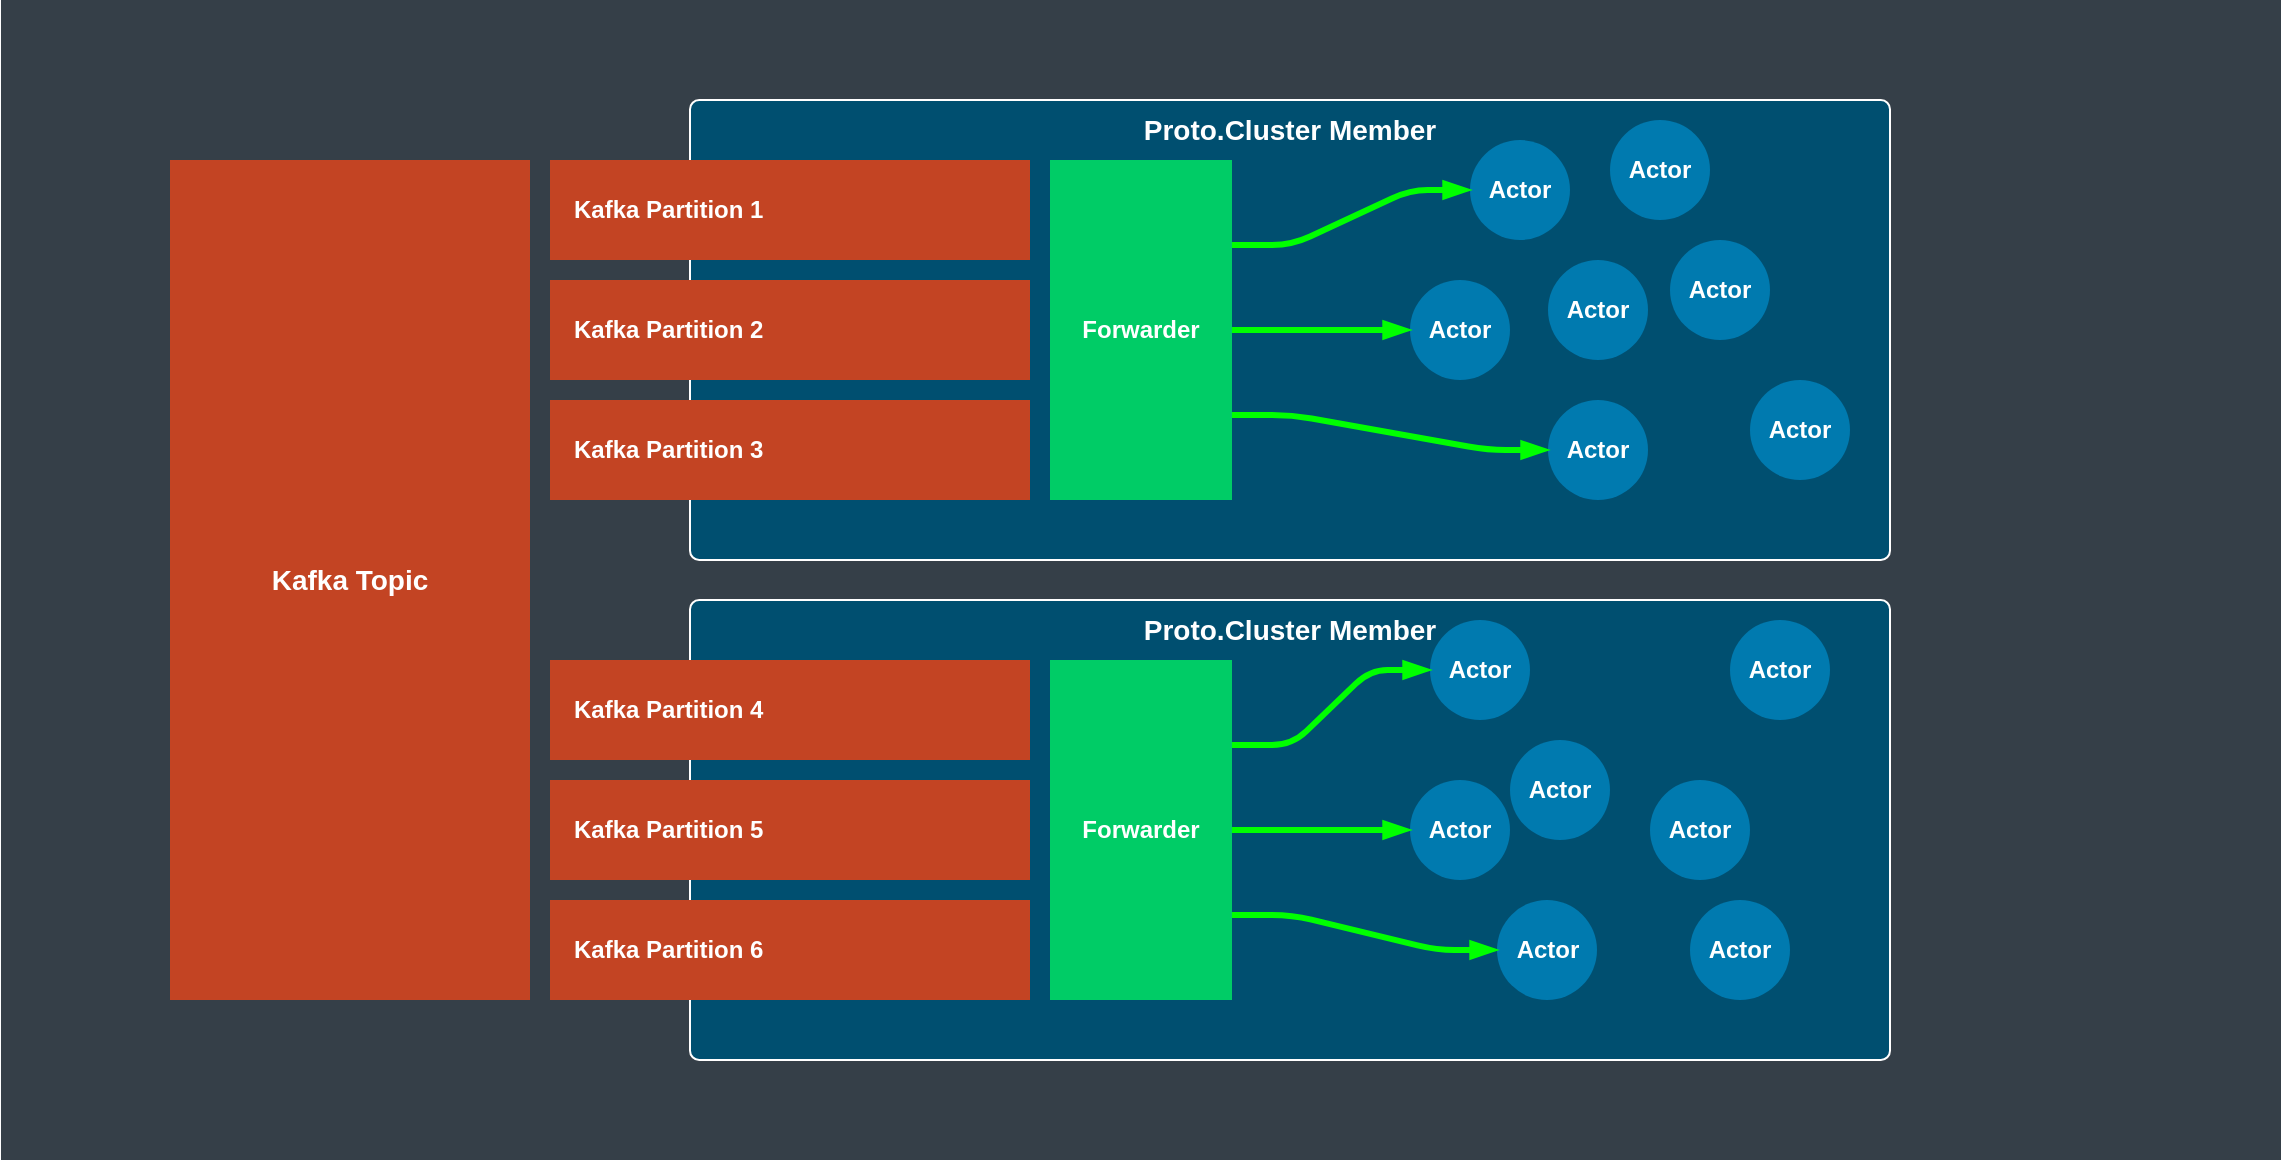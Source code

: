 <mxfile version="14.4.3" type="device" pages="5"><diagram id="Y4PdjF-Y6a5Uz1B1E_sJ" name="Sida-1"><mxGraphModel dx="1751" dy="1036" grid="1" gridSize="10" guides="1" tooltips="1" connect="1" arrows="1" fold="1" page="0" pageScale="1" pageWidth="827" pageHeight="1169" math="0" shadow="0"><root><mxCell id="0"/><mxCell id="1" parent="0"/><mxCell id="06lgAPit8_qEYgqk7SUA-1" value="" style="rounded=0;whiteSpace=wrap;html=1;fontColor=#FFFFFF;strokeColor=none;fillColor=#353F48;" vertex="1" parent="1"><mxGeometry x="-224.5" y="30" width="1140" height="580" as="geometry"/></mxCell><mxCell id="06lgAPit8_qEYgqk7SUA-2" value="&lt;span style=&quot;font-size: 14px; text-align: left;&quot;&gt;Proto.Cluster Member&lt;/span&gt;" style="rounded=1;whiteSpace=wrap;html=1;shadow=0;glass=0;strokeWidth=1;fontSize=12;arcSize=2;verticalAlign=top;fontStyle=1;fillColor=#004F70;strokeColor=#FFFFFF;fontColor=#FFFFFF;" vertex="1" parent="1"><mxGeometry x="120" y="330" width="600" height="230" as="geometry"/></mxCell><mxCell id="06lgAPit8_qEYgqk7SUA-4" value="&lt;span style=&quot;font-size: 14px; text-align: left;&quot;&gt;Proto.Cluster Member&lt;/span&gt;" style="rounded=1;whiteSpace=wrap;html=1;shadow=0;glass=0;strokeWidth=1;fontSize=12;arcSize=2;verticalAlign=top;fontStyle=1;fillColor=#004F70;strokeColor=#FFFFFF;fontColor=#FFFFFF;" vertex="1" parent="1"><mxGeometry x="120" y="80" width="600" height="230" as="geometry"/></mxCell><mxCell id="06lgAPit8_qEYgqk7SUA-5" value="Kafka Partition 1" style="rounded=0;whiteSpace=wrap;html=1;fontStyle=1;verticalAlign=middle;align=left;spacing=2;spacingLeft=10;spacingRight=10;fillColor=#C34423;fontColor=#FFFFFF;strokeColor=none;" vertex="1" parent="1"><mxGeometry x="50" y="110" width="240" height="50" as="geometry"/></mxCell><mxCell id="06lgAPit8_qEYgqk7SUA-6" value="Kafka Partition 2" style="rounded=0;whiteSpace=wrap;html=1;fontStyle=1;verticalAlign=middle;align=left;spacing=2;spacingLeft=10;spacingRight=10;fillColor=#C34423;fontColor=#FFFFFF;strokeColor=none;" vertex="1" parent="1"><mxGeometry x="50" y="170" width="240" height="50" as="geometry"/></mxCell><mxCell id="06lgAPit8_qEYgqk7SUA-7" value="Actor" style="ellipse;whiteSpace=wrap;html=1;aspect=fixed;align=center;fontStyle=1;fillColor=#007AAF;strokeColor=none;fontColor=#FFFFFF;" vertex="1" parent="1"><mxGeometry x="510" y="100" width="50" height="50" as="geometry"/></mxCell><mxCell id="06lgAPit8_qEYgqk7SUA-8" value="Actor" style="ellipse;whiteSpace=wrap;html=1;aspect=fixed;align=center;fontStyle=1;fillColor=#007AAF;strokeColor=none;fontColor=#FFFFFF;" vertex="1" parent="1"><mxGeometry x="610" y="150" width="50" height="50" as="geometry"/></mxCell><mxCell id="06lgAPit8_qEYgqk7SUA-9" value="Actor" style="ellipse;whiteSpace=wrap;html=1;aspect=fixed;align=center;fontStyle=1;fillColor=#007AAF;strokeColor=none;fontColor=#FFFFFF;" vertex="1" parent="1"><mxGeometry x="580" y="90" width="50" height="50" as="geometry"/></mxCell><mxCell id="06lgAPit8_qEYgqk7SUA-10" value="Actor" style="ellipse;whiteSpace=wrap;html=1;aspect=fixed;align=center;fontStyle=1;fillColor=#007AAF;strokeColor=none;fontColor=#FFFFFF;" vertex="1" parent="1"><mxGeometry x="549" y="160" width="50" height="50" as="geometry"/></mxCell><mxCell id="06lgAPit8_qEYgqk7SUA-11" value="Actor" style="ellipse;whiteSpace=wrap;html=1;aspect=fixed;align=center;fontStyle=1;fillColor=#007AAF;strokeColor=none;fontColor=#FFFFFF;" vertex="1" parent="1"><mxGeometry x="480" y="170" width="50" height="50" as="geometry"/></mxCell><mxCell id="06lgAPit8_qEYgqk7SUA-12" value="Actor" style="ellipse;whiteSpace=wrap;html=1;aspect=fixed;align=center;fontStyle=1;strokeColor=none;fontColor=#FFFFFF;fillColor=#007AAF;" vertex="1" parent="1"><mxGeometry x="650" y="220" width="50" height="50" as="geometry"/></mxCell><mxCell id="06lgAPit8_qEYgqk7SUA-13" value="Actor" style="ellipse;whiteSpace=wrap;html=1;aspect=fixed;align=center;fontStyle=1;fillColor=#007AAF;strokeColor=none;fontColor=#FFFFFF;" vertex="1" parent="1"><mxGeometry x="549" y="230" width="50" height="50" as="geometry"/></mxCell><mxCell id="06lgAPit8_qEYgqk7SUA-14" value="Kafka Topic" style="rounded=0;whiteSpace=wrap;html=1;fontStyle=1;verticalAlign=middle;align=center;spacing=2;spacingLeft=10;spacingRight=10;fontSize=14;fillColor=#C34423;fontColor=#FFFFFF;strokeColor=none;" vertex="1" parent="1"><mxGeometry x="-140" y="110" width="180" height="420" as="geometry"/></mxCell><mxCell id="06lgAPit8_qEYgqk7SUA-15" value="Kafka Partition 5" style="rounded=0;whiteSpace=wrap;html=1;fontStyle=1;verticalAlign=middle;align=left;spacing=2;spacingLeft=10;spacingRight=10;fillColor=#C34423;fontColor=#FFFFFF;strokeColor=none;" vertex="1" parent="1"><mxGeometry x="50" y="420" width="240" height="50" as="geometry"/></mxCell><mxCell id="06lgAPit8_qEYgqk7SUA-16" value="Actor" style="ellipse;whiteSpace=wrap;html=1;aspect=fixed;align=center;fontStyle=1;fillColor=#007AAF;strokeColor=none;fontColor=#FFFFFF;" vertex="1" parent="1"><mxGeometry x="490" y="340" width="50" height="50" as="geometry"/></mxCell><mxCell id="06lgAPit8_qEYgqk7SUA-17" value="Actor" style="ellipse;whiteSpace=wrap;html=1;aspect=fixed;align=center;fontStyle=1;strokeColor=none;fontColor=#FFFFFF;fillColor=#007AAF;" vertex="1" parent="1"><mxGeometry x="600" y="420" width="50" height="50" as="geometry"/></mxCell><mxCell id="06lgAPit8_qEYgqk7SUA-18" value="Actor" style="ellipse;whiteSpace=wrap;html=1;aspect=fixed;align=center;fontStyle=1;fillColor=#007AAF;strokeColor=none;fontColor=#FFFFFF;" vertex="1" parent="1"><mxGeometry x="640" y="340" width="50" height="50" as="geometry"/></mxCell><mxCell id="06lgAPit8_qEYgqk7SUA-19" value="Actor" style="ellipse;whiteSpace=wrap;html=1;aspect=fixed;align=center;fontStyle=1;fillColor=#007AAF;strokeColor=none;fontColor=#FFFFFF;" vertex="1" parent="1"><mxGeometry x="530" y="400" width="50" height="50" as="geometry"/></mxCell><mxCell id="06lgAPit8_qEYgqk7SUA-20" value="Actor" style="ellipse;whiteSpace=wrap;html=1;aspect=fixed;align=center;fontStyle=1;fillColor=#007AAF;strokeColor=none;fontColor=#FFFFFF;" vertex="1" parent="1"><mxGeometry x="480" y="420" width="50" height="50" as="geometry"/></mxCell><mxCell id="06lgAPit8_qEYgqk7SUA-21" value="Actor" style="ellipse;whiteSpace=wrap;html=1;aspect=fixed;align=center;fontStyle=1;fillColor=#007AAF;strokeColor=none;fontColor=#FFFFFF;" vertex="1" parent="1"><mxGeometry x="620" y="480" width="50" height="50" as="geometry"/></mxCell><mxCell id="06lgAPit8_qEYgqk7SUA-22" value="Actor" style="ellipse;whiteSpace=wrap;html=1;aspect=fixed;align=center;fontStyle=1;fillColor=#007AAF;strokeColor=none;fontColor=#FFFFFF;" vertex="1" parent="1"><mxGeometry x="523.5" y="480" width="50" height="50" as="geometry"/></mxCell><mxCell id="06lgAPit8_qEYgqk7SUA-23" style="edgeStyle=entityRelationEdgeStyle;orthogonalLoop=1;jettySize=auto;html=1;exitX=1;exitY=0.25;exitDx=0;exitDy=0;entryX=0;entryY=0.5;entryDx=0;entryDy=0;fontSize=14;strokeWidth=3;strokeColor=#00FF00;endArrow=blockThin;endFill=1;rounded=1;" edge="1" parent="1" source="06lgAPit8_qEYgqk7SUA-25" target="06lgAPit8_qEYgqk7SUA-7"><mxGeometry relative="1" as="geometry"/></mxCell><mxCell id="06lgAPit8_qEYgqk7SUA-24" style="edgeStyle=entityRelationEdgeStyle;orthogonalLoop=1;jettySize=auto;html=1;exitX=1;exitY=0.5;exitDx=0;exitDy=0;entryX=0;entryY=0.5;entryDx=0;entryDy=0;fontSize=14;strokeWidth=3;strokeColor=#00FF00;endArrow=blockThin;endFill=1;rounded=1;" edge="1" parent="1" source="06lgAPit8_qEYgqk7SUA-25" target="06lgAPit8_qEYgqk7SUA-11"><mxGeometry relative="1" as="geometry"/></mxCell><mxCell id="dYrnk-kgNbq7R5pW5AhM-1" style="edgeStyle=entityRelationEdgeStyle;rounded=1;comic=0;orthogonalLoop=1;jettySize=auto;html=1;exitX=1;exitY=0.75;exitDx=0;exitDy=0;entryX=0;entryY=0.5;entryDx=0;entryDy=0;labelBackgroundColor=none;endArrow=blockThin;endFill=1;strokeColor=#00FF00;strokeWidth=3;fontColor=#FFFFFF;" edge="1" parent="1" source="06lgAPit8_qEYgqk7SUA-25" target="06lgAPit8_qEYgqk7SUA-13"><mxGeometry relative="1" as="geometry"/></mxCell><mxCell id="06lgAPit8_qEYgqk7SUA-25" value="Forwarder" style="rounded=0;whiteSpace=wrap;html=1;fontStyle=1;verticalAlign=middle;align=center;spacing=2;spacingLeft=10;spacingRight=10;strokeColor=none;fontColor=#FFFFFF;fillColor=#00CC66;" vertex="1" parent="1"><mxGeometry x="300" y="110" width="91" height="170" as="geometry"/></mxCell><mxCell id="06lgAPit8_qEYgqk7SUA-27" style="edgeStyle=entityRelationEdgeStyle;orthogonalLoop=1;jettySize=auto;html=1;exitX=1;exitY=0.5;exitDx=0;exitDy=0;entryX=0;entryY=0.5;entryDx=0;entryDy=0;fontSize=14;strokeWidth=3;strokeColor=#00FF00;endArrow=blockThin;endFill=1;rounded=1;" edge="1" parent="1" source="06lgAPit8_qEYgqk7SUA-29" target="06lgAPit8_qEYgqk7SUA-20"><mxGeometry relative="1" as="geometry"/></mxCell><mxCell id="06lgAPit8_qEYgqk7SUA-28" style="edgeStyle=entityRelationEdgeStyle;orthogonalLoop=1;jettySize=auto;html=1;exitX=1;exitY=0.75;exitDx=0;exitDy=0;entryX=0;entryY=0.5;entryDx=0;entryDy=0;fontSize=14;strokeWidth=3;strokeColor=#00FF00;endArrow=blockThin;endFill=1;rounded=1;" edge="1" parent="1" source="06lgAPit8_qEYgqk7SUA-29" target="06lgAPit8_qEYgqk7SUA-22"><mxGeometry relative="1" as="geometry"/></mxCell><mxCell id="dYrnk-kgNbq7R5pW5AhM-2" style="edgeStyle=entityRelationEdgeStyle;rounded=1;comic=0;orthogonalLoop=1;jettySize=auto;html=1;exitX=1;exitY=0.25;exitDx=0;exitDy=0;entryX=0;entryY=0.5;entryDx=0;entryDy=0;labelBackgroundColor=none;endArrow=blockThin;endFill=1;strokeColor=#00FF00;strokeWidth=3;fontColor=#FFFFFF;" edge="1" parent="1" source="06lgAPit8_qEYgqk7SUA-29" target="06lgAPit8_qEYgqk7SUA-16"><mxGeometry relative="1" as="geometry"/></mxCell><mxCell id="06lgAPit8_qEYgqk7SUA-29" value="Forwarder" style="rounded=0;whiteSpace=wrap;html=1;fontStyle=1;verticalAlign=middle;align=center;spacing=2;spacingLeft=10;spacingRight=10;strokeColor=none;fontColor=#FFFFFF;fillColor=#00CC66;" vertex="1" parent="1"><mxGeometry x="300" y="360" width="91" height="170" as="geometry"/></mxCell><mxCell id="06lgAPit8_qEYgqk7SUA-30" value="Kafka Partition 4" style="rounded=0;whiteSpace=wrap;html=1;fontStyle=1;verticalAlign=middle;align=left;spacing=2;spacingLeft=10;spacingRight=10;fillColor=#C34423;fontColor=#FFFFFF;strokeColor=none;" vertex="1" parent="1"><mxGeometry x="50" y="360" width="240" height="50" as="geometry"/></mxCell><mxCell id="06lgAPit8_qEYgqk7SUA-40" value="Kafka Partition 3" style="rounded=0;whiteSpace=wrap;html=1;fontStyle=1;verticalAlign=middle;align=left;spacing=2;spacingLeft=10;spacingRight=10;fillColor=#C34423;fontColor=#FFFFFF;strokeColor=none;" vertex="1" parent="1"><mxGeometry x="50" y="230" width="240" height="50" as="geometry"/></mxCell><mxCell id="06lgAPit8_qEYgqk7SUA-41" value="Kafka Partition 6" style="rounded=0;whiteSpace=wrap;html=1;fontStyle=1;verticalAlign=middle;align=left;spacing=2;spacingLeft=10;spacingRight=10;fillColor=#C34423;fontColor=#FFFFFF;strokeColor=none;" vertex="1" parent="1"><mxGeometry x="50" y="480" width="240" height="50" as="geometry"/></mxCell></root></mxGraphModel></diagram><diagram id="2PxSYTQuq1OwAh9pXPtU" name="Sida-2"><mxGraphModel dx="1977" dy="1208" grid="1" gridSize="10" guides="1" tooltips="1" connect="1" arrows="1" fold="1" page="0" pageScale="1" pageWidth="827" pageHeight="1169" math="0" shadow="0"><root><mxCell id="nEhaAMUJMLxTMeAv945V-0"/><mxCell id="nEhaAMUJMLxTMeAv945V-1" parent="nEhaAMUJMLxTMeAv945V-0"/><mxCell id="zr15BmFUlUPilNjsV6VL-0" value="" style="rounded=0;whiteSpace=wrap;html=1;fontColor=#FFFFFF;strokeColor=none;fillColor=#353F48;" parent="nEhaAMUJMLxTMeAv945V-1" vertex="1"><mxGeometry x="-224.5" y="30" width="1140" height="830" as="geometry"/></mxCell><mxCell id="c8LmXhhx_4gDrQITWoJW-2" value="&lt;span style=&quot;font-size: 14px; text-align: left;&quot;&gt;Proto.Cluster Member&lt;/span&gt;" style="rounded=1;whiteSpace=wrap;html=1;shadow=0;glass=0;strokeWidth=1;fontSize=12;arcSize=2;verticalAlign=top;fontStyle=1;fillColor=#004F70;strokeColor=#FFFFFF;fontColor=#FFFFFF;" vertex="1" parent="nEhaAMUJMLxTMeAv945V-1"><mxGeometry x="120" y="330" width="600" height="230" as="geometry"/></mxCell><mxCell id="c8LmXhhx_4gDrQITWoJW-3" value="&lt;span style=&quot;font-size: 14px; text-align: left;&quot;&gt;Proto.Cluster Member&lt;/span&gt;" style="rounded=1;whiteSpace=wrap;html=1;shadow=0;glass=0;strokeWidth=1;fontSize=12;arcSize=2;verticalAlign=top;fontStyle=1;fillColor=#004F70;strokeColor=#FFFFFF;fontColor=#FFFFFF;" vertex="1" parent="nEhaAMUJMLxTMeAv945V-1"><mxGeometry x="120" y="580" width="600" height="230" as="geometry"/></mxCell><mxCell id="c8LmXhhx_4gDrQITWoJW-0" value="&lt;span style=&quot;font-size: 14px; text-align: left;&quot;&gt;Proto.Cluster Member&lt;/span&gt;" style="rounded=1;whiteSpace=wrap;html=1;shadow=0;glass=0;strokeWidth=1;fontSize=12;arcSize=2;verticalAlign=top;fontStyle=1;fillColor=#004F70;strokeColor=#FFFFFF;fontColor=#FFFFFF;" vertex="1" parent="nEhaAMUJMLxTMeAv945V-1"><mxGeometry x="120" y="80" width="600" height="230" as="geometry"/></mxCell><mxCell id="nEhaAMUJMLxTMeAv945V-3" value="Kafka Partition 1" style="rounded=0;whiteSpace=wrap;html=1;fontStyle=1;verticalAlign=middle;align=left;spacing=2;spacingLeft=10;spacingRight=10;fillColor=#C34423;fontColor=#FFFFFF;strokeColor=none;" parent="nEhaAMUJMLxTMeAv945V-1" vertex="1"><mxGeometry x="50" y="110" width="240" height="50" as="geometry"/></mxCell><mxCell id="nEhaAMUJMLxTMeAv945V-4" value="Kafka Partition 2" style="rounded=0;whiteSpace=wrap;html=1;fontStyle=1;verticalAlign=middle;align=left;spacing=2;spacingLeft=10;spacingRight=10;fillColor=#C34423;fontColor=#FFFFFF;strokeColor=none;" parent="nEhaAMUJMLxTMeAv945V-1" vertex="1"><mxGeometry x="50" y="170" width="240" height="50" as="geometry"/></mxCell><mxCell id="nEhaAMUJMLxTMeAv945V-6" value="Actor" style="ellipse;whiteSpace=wrap;html=1;aspect=fixed;align=center;fontStyle=1;fillColor=#007AAF;strokeColor=none;fontColor=#FFFFFF;" parent="nEhaAMUJMLxTMeAv945V-1" vertex="1"><mxGeometry x="510" y="100" width="50" height="50" as="geometry"/></mxCell><mxCell id="nEhaAMUJMLxTMeAv945V-7" value="Actor" style="ellipse;whiteSpace=wrap;html=1;aspect=fixed;align=center;fontStyle=1;fillColor=#007AAF;strokeColor=none;fontColor=#FFFFFF;" parent="nEhaAMUJMLxTMeAv945V-1" vertex="1"><mxGeometry x="610" y="150" width="50" height="50" as="geometry"/></mxCell><mxCell id="nEhaAMUJMLxTMeAv945V-8" value="Actor" style="ellipse;whiteSpace=wrap;html=1;aspect=fixed;align=center;fontStyle=1;fillColor=#007AAF;strokeColor=none;fontColor=#FFFFFF;" parent="nEhaAMUJMLxTMeAv945V-1" vertex="1"><mxGeometry x="580" y="90" width="50" height="50" as="geometry"/></mxCell><mxCell id="nEhaAMUJMLxTMeAv945V-9" value="Actor" style="ellipse;whiteSpace=wrap;html=1;aspect=fixed;align=center;fontStyle=1;fillColor=#007AAF;strokeColor=none;fontColor=#FFFFFF;" parent="nEhaAMUJMLxTMeAv945V-1" vertex="1"><mxGeometry x="549" y="160" width="50" height="50" as="geometry"/></mxCell><mxCell id="nEhaAMUJMLxTMeAv945V-10" value="Actor" style="ellipse;whiteSpace=wrap;html=1;aspect=fixed;align=center;fontStyle=1;fillColor=#007AAF;strokeColor=none;fontColor=#FFFFFF;" parent="nEhaAMUJMLxTMeAv945V-1" vertex="1"><mxGeometry x="480" y="170" width="50" height="50" as="geometry"/></mxCell><mxCell id="nEhaAMUJMLxTMeAv945V-11" value="Actor" style="ellipse;whiteSpace=wrap;html=1;aspect=fixed;align=center;fontStyle=1;strokeColor=none;fontColor=#FFFFFF;fillColor=#00ADF8;" parent="nEhaAMUJMLxTMeAv945V-1" vertex="1"><mxGeometry x="650" y="220" width="50" height="50" as="geometry"/></mxCell><mxCell id="nEhaAMUJMLxTMeAv945V-12" value="Actor" style="ellipse;whiteSpace=wrap;html=1;aspect=fixed;align=center;fontStyle=1;strokeColor=none;fontColor=#FFFFFF;fillColor=#007AAF;" parent="nEhaAMUJMLxTMeAv945V-1" vertex="1"><mxGeometry x="549" y="230" width="50" height="50" as="geometry"/></mxCell><mxCell id="nEhaAMUJMLxTMeAv945V-13" value="Kafka Topic" style="rounded=0;whiteSpace=wrap;html=1;fontStyle=1;verticalAlign=middle;align=center;spacing=2;spacingLeft=10;spacingRight=10;fontSize=14;fillColor=#C34423;fontColor=#FFFFFF;strokeColor=none;" parent="nEhaAMUJMLxTMeAv945V-1" vertex="1"><mxGeometry x="-140" y="110" width="180" height="610" as="geometry"/></mxCell><mxCell id="nEhaAMUJMLxTMeAv945V-15" value="Kafka Partition 4" style="rounded=0;whiteSpace=wrap;html=1;fontStyle=1;verticalAlign=middle;align=left;spacing=2;spacingLeft=10;spacingRight=10;fillColor=#C34423;fontColor=#FFFFFF;strokeColor=none;" parent="nEhaAMUJMLxTMeAv945V-1" vertex="1"><mxGeometry x="50" y="420" width="240" height="50" as="geometry"/></mxCell><mxCell id="nEhaAMUJMLxTMeAv945V-18" value="Actor" style="ellipse;whiteSpace=wrap;html=1;aspect=fixed;align=center;fontStyle=1;fillColor=#007AAF;strokeColor=none;fontColor=#FFFFFF;" parent="nEhaAMUJMLxTMeAv945V-1" vertex="1"><mxGeometry x="490" y="340" width="50" height="50" as="geometry"/></mxCell><mxCell id="nEhaAMUJMLxTMeAv945V-19" value="Actor" style="ellipse;whiteSpace=wrap;html=1;aspect=fixed;align=center;fontStyle=1;strokeColor=none;fontColor=#FFFFFF;fillColor=#00ADF8;" parent="nEhaAMUJMLxTMeAv945V-1" vertex="1"><mxGeometry x="600" y="420" width="50" height="50" as="geometry"/></mxCell><mxCell id="nEhaAMUJMLxTMeAv945V-20" value="Actor" style="ellipse;whiteSpace=wrap;html=1;aspect=fixed;align=center;fontStyle=1;fillColor=#007AAF;strokeColor=none;fontColor=#FFFFFF;" parent="nEhaAMUJMLxTMeAv945V-1" vertex="1"><mxGeometry x="640" y="340" width="50" height="50" as="geometry"/></mxCell><mxCell id="nEhaAMUJMLxTMeAv945V-21" value="Actor" style="ellipse;whiteSpace=wrap;html=1;aspect=fixed;align=center;fontStyle=1;fillColor=#007AAF;strokeColor=none;fontColor=#FFFFFF;" parent="nEhaAMUJMLxTMeAv945V-1" vertex="1"><mxGeometry x="530" y="400" width="50" height="50" as="geometry"/></mxCell><mxCell id="nEhaAMUJMLxTMeAv945V-22" value="Actor" style="ellipse;whiteSpace=wrap;html=1;aspect=fixed;align=center;fontStyle=1;fillColor=#007AAF;strokeColor=none;fontColor=#FFFFFF;" parent="nEhaAMUJMLxTMeAv945V-1" vertex="1"><mxGeometry x="480" y="420" width="50" height="50" as="geometry"/></mxCell><mxCell id="nEhaAMUJMLxTMeAv945V-23" value="Actor" style="ellipse;whiteSpace=wrap;html=1;aspect=fixed;align=center;fontStyle=1;fillColor=#007AAF;strokeColor=none;fontColor=#FFFFFF;" parent="nEhaAMUJMLxTMeAv945V-1" vertex="1"><mxGeometry x="620" y="480" width="50" height="50" as="geometry"/></mxCell><mxCell id="nEhaAMUJMLxTMeAv945V-24" value="Actor" style="ellipse;whiteSpace=wrap;html=1;aspect=fixed;align=center;fontStyle=1;fillColor=#007AAF;strokeColor=none;fontColor=#FFFFFF;" parent="nEhaAMUJMLxTMeAv945V-1" vertex="1"><mxGeometry x="523.5" y="480" width="50" height="50" as="geometry"/></mxCell><mxCell id="nEhaAMUJMLxTMeAv945V-25" style="edgeStyle=entityRelationEdgeStyle;orthogonalLoop=1;jettySize=auto;html=1;exitX=1;exitY=0.25;exitDx=0;exitDy=0;entryX=0;entryY=0.5;entryDx=0;entryDy=0;fontSize=14;strokeWidth=3;strokeColor=#00FF00;endArrow=blockThin;endFill=1;rounded=1;" parent="nEhaAMUJMLxTMeAv945V-1" source="nEhaAMUJMLxTMeAv945V-28" target="nEhaAMUJMLxTMeAv945V-6" edge="1"><mxGeometry relative="1" as="geometry"/></mxCell><mxCell id="nEhaAMUJMLxTMeAv945V-26" style="edgeStyle=entityRelationEdgeStyle;orthogonalLoop=1;jettySize=auto;html=1;exitX=1;exitY=0.5;exitDx=0;exitDy=0;entryX=0;entryY=0.5;entryDx=0;entryDy=0;fontSize=14;strokeWidth=3;strokeColor=#00FF00;endArrow=blockThin;endFill=1;rounded=1;" parent="nEhaAMUJMLxTMeAv945V-1" source="nEhaAMUJMLxTMeAv945V-28" target="nEhaAMUJMLxTMeAv945V-10" edge="1"><mxGeometry relative="1" as="geometry"/></mxCell><mxCell id="T953STCRF4MKxgyuQlH5-1" style="edgeStyle=entityRelationEdgeStyle;rounded=1;comic=0;orthogonalLoop=1;jettySize=auto;html=1;exitX=1;exitY=0.75;exitDx=0;exitDy=0;entryX=0;entryY=0.5;entryDx=0;entryDy=0;labelBackgroundColor=none;endArrow=blockThin;endFill=1;strokeColor=#00FF00;strokeWidth=3;fontColor=#FFFFFF;" edge="1" parent="nEhaAMUJMLxTMeAv945V-1" source="nEhaAMUJMLxTMeAv945V-28" target="nEhaAMUJMLxTMeAv945V-12"><mxGeometry relative="1" as="geometry"/></mxCell><mxCell id="nEhaAMUJMLxTMeAv945V-28" value="Forwarder" style="rounded=0;whiteSpace=wrap;html=1;fontStyle=1;verticalAlign=middle;align=center;spacing=2;spacingLeft=10;spacingRight=10;strokeColor=none;fontColor=#FFFFFF;fillColor=#00CC66;" parent="nEhaAMUJMLxTMeAv945V-1" vertex="1"><mxGeometry x="300" y="110" width="91" height="170" as="geometry"/></mxCell><mxCell id="nEhaAMUJMLxTMeAv945V-30" style="edgeStyle=entityRelationEdgeStyle;orthogonalLoop=1;jettySize=auto;html=1;exitX=1;exitY=0.5;exitDx=0;exitDy=0;entryX=0;entryY=0.5;entryDx=0;entryDy=0;fontSize=14;strokeWidth=3;strokeColor=#00FF00;endArrow=blockThin;endFill=1;rounded=1;" parent="nEhaAMUJMLxTMeAv945V-1" source="nEhaAMUJMLxTMeAv945V-32" target="nEhaAMUJMLxTMeAv945V-22" edge="1"><mxGeometry relative="1" as="geometry"/></mxCell><mxCell id="nEhaAMUJMLxTMeAv945V-31" style="edgeStyle=entityRelationEdgeStyle;orthogonalLoop=1;jettySize=auto;html=1;exitX=1;exitY=0.75;exitDx=0;exitDy=0;entryX=0;entryY=0.5;entryDx=0;entryDy=0;fontSize=14;strokeWidth=3;strokeColor=#00FF00;endArrow=blockThin;endFill=1;rounded=1;" parent="nEhaAMUJMLxTMeAv945V-1" source="nEhaAMUJMLxTMeAv945V-32" target="nEhaAMUJMLxTMeAv945V-24" edge="1"><mxGeometry relative="1" as="geometry"/></mxCell><mxCell id="T953STCRF4MKxgyuQlH5-0" style="edgeStyle=entityRelationEdgeStyle;rounded=1;comic=0;orthogonalLoop=1;jettySize=auto;html=1;exitX=1;exitY=0.25;exitDx=0;exitDy=0;entryX=0;entryY=0.5;entryDx=0;entryDy=0;labelBackgroundColor=none;endArrow=blockThin;endFill=1;strokeColor=#00FF00;strokeWidth=3;fontColor=#FFFFFF;" edge="1" parent="nEhaAMUJMLxTMeAv945V-1" source="nEhaAMUJMLxTMeAv945V-32" target="nEhaAMUJMLxTMeAv945V-18"><mxGeometry relative="1" as="geometry"/></mxCell><mxCell id="nEhaAMUJMLxTMeAv945V-32" value="Forwarder" style="rounded=0;whiteSpace=wrap;html=1;fontStyle=1;verticalAlign=middle;align=center;spacing=2;spacingLeft=10;spacingRight=10;strokeColor=none;fontColor=#FFFFFF;fillColor=#00CC66;" parent="nEhaAMUJMLxTMeAv945V-1" vertex="1"><mxGeometry x="300" y="360" width="91" height="170" as="geometry"/></mxCell><mxCell id="nEhaAMUJMLxTMeAv945V-5" value="Kafka Partition 3" style="rounded=0;whiteSpace=wrap;html=1;fontStyle=1;verticalAlign=middle;align=left;spacing=2;spacingLeft=10;spacingRight=10;fillColor=#C34423;fontColor=#FFFFFF;strokeColor=none;" parent="nEhaAMUJMLxTMeAv945V-1" vertex="1"><mxGeometry x="50" y="360" width="240" height="50" as="geometry"/></mxCell><mxCell id="nEhaAMUJMLxTMeAv945V-16" value="Kafka Partition 5" style="rounded=0;whiteSpace=wrap;html=1;fontStyle=1;verticalAlign=middle;align=left;spacing=2;spacingLeft=10;spacingRight=10;fillColor=#C34423;fontColor=#FFFFFF;strokeColor=none;" parent="nEhaAMUJMLxTMeAv945V-1" vertex="1"><mxGeometry x="50" y="610" width="240" height="50" as="geometry"/></mxCell><mxCell id="nEhaAMUJMLxTMeAv945V-17" value="Kafka Partition 6" style="rounded=0;whiteSpace=wrap;html=1;fontStyle=1;verticalAlign=middle;align=left;spacing=2;spacingLeft=10;spacingRight=10;fillColor=#C34423;fontColor=#FFFFFF;strokeColor=none;" parent="nEhaAMUJMLxTMeAv945V-1" vertex="1"><mxGeometry x="50" y="670" width="240" height="50" as="geometry"/></mxCell><mxCell id="1zCw5iTQPsPsYEGCtsDu-1" style="edgeStyle=entityRelationEdgeStyle;orthogonalLoop=1;jettySize=auto;html=1;exitX=1;exitY=0.25;exitDx=0;exitDy=0;entryX=0;entryY=0.5;entryDx=0;entryDy=0;fontFamily=Bangers;fontSize=35;strokeWidth=3;strokeColor=#00FF00;endArrow=blockThin;endFill=1;rounded=1;" parent="nEhaAMUJMLxTMeAv945V-1" source="1zCw5iTQPsPsYEGCtsDu-0" target="nEhaAMUJMLxTMeAv945V-11" edge="1"><mxGeometry relative="1" as="geometry"/></mxCell><mxCell id="1zCw5iTQPsPsYEGCtsDu-2" style="edgeStyle=entityRelationEdgeStyle;orthogonalLoop=1;jettySize=auto;html=1;exitX=1;exitY=0.5;exitDx=0;exitDy=0;entryX=0;entryY=0.5;entryDx=0;entryDy=0;fontFamily=Bangers;fontSize=35;strokeWidth=3;strokeColor=#00FF00;endArrow=blockThin;endFill=1;rounded=1;" parent="nEhaAMUJMLxTMeAv945V-1" source="1zCw5iTQPsPsYEGCtsDu-0" target="nEhaAMUJMLxTMeAv945V-19" edge="1"><mxGeometry relative="1" as="geometry"/></mxCell><mxCell id="1zCw5iTQPsPsYEGCtsDu-0" value="Forwarder" style="rounded=0;whiteSpace=wrap;html=1;fontStyle=1;verticalAlign=middle;align=center;spacing=2;spacingLeft=10;spacingRight=10;strokeColor=none;fontColor=#FFFFFF;fillColor=#00CC66;" parent="nEhaAMUJMLxTMeAv945V-1" vertex="1"><mxGeometry x="300" y="610" width="91" height="170" as="geometry"/></mxCell><mxCell id="1zCw5iTQPsPsYEGCtsDu-6" value="Up for migration" style="shape=display;whiteSpace=wrap;html=1;fontFamily=Helvetica;fontSize=12;align=center;fontStyle=1;dashed=1;" parent="nEhaAMUJMLxTMeAv945V-1" vertex="1"><mxGeometry x="710" y="225" width="160" height="40" as="geometry"/></mxCell><mxCell id="1zCw5iTQPsPsYEGCtsDu-7" value="Up for migration" style="shape=display;whiteSpace=wrap;html=1;fontFamily=Helvetica;fontSize=12;align=center;fontStyle=1;dashed=1;" parent="nEhaAMUJMLxTMeAv945V-1" vertex="1"><mxGeometry x="660" y="425" width="160" height="40" as="geometry"/></mxCell><mxCell id="86WVbx7eYK98-xugJ63Z-0" value="New member joined cluster" style="shape=display;whiteSpace=wrap;html=1;fontFamily=Helvetica;fontSize=12;align=center;fontStyle=1;dashed=1;" parent="nEhaAMUJMLxTMeAv945V-1" vertex="1"><mxGeometry x="599" y="650" width="221" height="40" as="geometry"/></mxCell></root></mxGraphModel></diagram><diagram id="ZidXmNQ48V3x5LAjm1zm" name="Sida-3"><mxGraphModel dx="1513" dy="853" grid="1" gridSize="10" guides="1" tooltips="1" connect="1" arrows="1" fold="1" page="0" pageScale="1" pageWidth="827" pageHeight="1169" math="0" shadow="0"><root><mxCell id="Nv2qocU27S2A3uzrx1sx-0"/><mxCell id="Nv2qocU27S2A3uzrx1sx-1" parent="Nv2qocU27S2A3uzrx1sx-0"/><mxCell id="I133Ze68N6i7Z5dVGN1y-0" value="" style="rounded=0;whiteSpace=wrap;html=1;fontColor=#FFFFFF;strokeColor=none;fillColor=#353F48;" vertex="1" parent="Nv2qocU27S2A3uzrx1sx-1"><mxGeometry x="-224.5" y="30" width="1140" height="830" as="geometry"/></mxCell><mxCell id="I133Ze68N6i7Z5dVGN1y-1" value="&lt;span style=&quot;font-size: 14px; text-align: left;&quot;&gt;Proto.Cluster Member&lt;/span&gt;" style="rounded=1;whiteSpace=wrap;html=1;shadow=0;glass=0;strokeWidth=1;fontSize=12;arcSize=2;verticalAlign=top;fontStyle=1;fillColor=#004F70;strokeColor=#FFFFFF;fontColor=#FFFFFF;" vertex="1" parent="Nv2qocU27S2A3uzrx1sx-1"><mxGeometry x="120" y="330" width="600" height="230" as="geometry"/></mxCell><mxCell id="I133Ze68N6i7Z5dVGN1y-2" value="&lt;span style=&quot;font-size: 14px; text-align: left;&quot;&gt;Proto.Cluster Member&lt;/span&gt;" style="rounded=1;whiteSpace=wrap;html=1;shadow=0;glass=0;strokeWidth=1;fontSize=12;arcSize=2;verticalAlign=top;fontStyle=1;fillColor=#004F70;strokeColor=#FFFFFF;fontColor=#FFFFFF;" vertex="1" parent="Nv2qocU27S2A3uzrx1sx-1"><mxGeometry x="120" y="580" width="600" height="230" as="geometry"/></mxCell><mxCell id="I133Ze68N6i7Z5dVGN1y-3" value="&lt;span style=&quot;font-size: 14px; text-align: left;&quot;&gt;Proto.Cluster Member&lt;/span&gt;" style="rounded=1;whiteSpace=wrap;html=1;shadow=0;glass=0;strokeWidth=1;fontSize=12;arcSize=2;verticalAlign=top;fontStyle=1;fillColor=#004F70;strokeColor=#FFFFFF;fontColor=#FFFFFF;" vertex="1" parent="Nv2qocU27S2A3uzrx1sx-1"><mxGeometry x="120" y="80" width="600" height="230" as="geometry"/></mxCell><mxCell id="I133Ze68N6i7Z5dVGN1y-4" value="Kafka Partition 1" style="rounded=0;whiteSpace=wrap;html=1;fontStyle=1;verticalAlign=middle;align=left;spacing=2;spacingLeft=10;spacingRight=10;fillColor=#C34423;fontColor=#FFFFFF;strokeColor=none;" vertex="1" parent="Nv2qocU27S2A3uzrx1sx-1"><mxGeometry x="50" y="110" width="240" height="50" as="geometry"/></mxCell><mxCell id="I133Ze68N6i7Z5dVGN1y-5" value="Kafka Partition 2" style="rounded=0;whiteSpace=wrap;html=1;fontStyle=1;verticalAlign=middle;align=left;spacing=2;spacingLeft=10;spacingRight=10;fillColor=#C34423;fontColor=#FFFFFF;strokeColor=none;" vertex="1" parent="Nv2qocU27S2A3uzrx1sx-1"><mxGeometry x="50" y="170" width="240" height="50" as="geometry"/></mxCell><mxCell id="I133Ze68N6i7Z5dVGN1y-6" value="Actor" style="ellipse;whiteSpace=wrap;html=1;aspect=fixed;align=center;fontStyle=1;fillColor=#007AAF;strokeColor=none;fontColor=#FFFFFF;" vertex="1" parent="Nv2qocU27S2A3uzrx1sx-1"><mxGeometry x="510" y="100" width="50" height="50" as="geometry"/></mxCell><mxCell id="I133Ze68N6i7Z5dVGN1y-7" value="Actor" style="ellipse;whiteSpace=wrap;html=1;aspect=fixed;align=center;fontStyle=1;fillColor=#007AAF;strokeColor=none;fontColor=#FFFFFF;" vertex="1" parent="Nv2qocU27S2A3uzrx1sx-1"><mxGeometry x="610" y="150" width="50" height="50" as="geometry"/></mxCell><mxCell id="I133Ze68N6i7Z5dVGN1y-8" value="Actor" style="ellipse;whiteSpace=wrap;html=1;aspect=fixed;align=center;fontStyle=1;fillColor=#007AAF;strokeColor=none;fontColor=#FFFFFF;" vertex="1" parent="Nv2qocU27S2A3uzrx1sx-1"><mxGeometry x="580" y="90" width="50" height="50" as="geometry"/></mxCell><mxCell id="I133Ze68N6i7Z5dVGN1y-9" value="Actor" style="ellipse;whiteSpace=wrap;html=1;aspect=fixed;align=center;fontStyle=1;fillColor=#007AAF;strokeColor=none;fontColor=#FFFFFF;" vertex="1" parent="Nv2qocU27S2A3uzrx1sx-1"><mxGeometry x="549" y="160" width="50" height="50" as="geometry"/></mxCell><mxCell id="I133Ze68N6i7Z5dVGN1y-10" value="Actor" style="ellipse;whiteSpace=wrap;html=1;aspect=fixed;align=center;fontStyle=1;fillColor=#007AAF;strokeColor=none;fontColor=#FFFFFF;" vertex="1" parent="Nv2qocU27S2A3uzrx1sx-1"><mxGeometry x="480" y="170" width="50" height="50" as="geometry"/></mxCell><mxCell id="I133Ze68N6i7Z5dVGN1y-11" value="Actor" style="ellipse;whiteSpace=wrap;html=1;aspect=fixed;align=center;fontStyle=1;strokeColor=none;fontColor=#FFFFFF;fillColor=#00ADF8;" vertex="1" parent="Nv2qocU27S2A3uzrx1sx-1"><mxGeometry x="610" y="610" width="50" height="50" as="geometry"/></mxCell><mxCell id="I133Ze68N6i7Z5dVGN1y-12" value="Actor" style="ellipse;whiteSpace=wrap;html=1;aspect=fixed;align=center;fontStyle=1;strokeColor=none;fontColor=#FFFFFF;fillColor=#007AAF;" vertex="1" parent="Nv2qocU27S2A3uzrx1sx-1"><mxGeometry x="549" y="230" width="50" height="50" as="geometry"/></mxCell><mxCell id="I133Ze68N6i7Z5dVGN1y-13" value="Kafka Topic" style="rounded=0;whiteSpace=wrap;html=1;fontStyle=1;verticalAlign=middle;align=center;spacing=2;spacingLeft=10;spacingRight=10;fontSize=14;fillColor=#C34423;fontColor=#FFFFFF;strokeColor=none;" vertex="1" parent="Nv2qocU27S2A3uzrx1sx-1"><mxGeometry x="-140" y="110" width="180" height="610" as="geometry"/></mxCell><mxCell id="I133Ze68N6i7Z5dVGN1y-14" value="Kafka Partition 4" style="rounded=0;whiteSpace=wrap;html=1;fontStyle=1;verticalAlign=middle;align=left;spacing=2;spacingLeft=10;spacingRight=10;fillColor=#C34423;fontColor=#FFFFFF;strokeColor=none;" vertex="1" parent="Nv2qocU27S2A3uzrx1sx-1"><mxGeometry x="50" y="420" width="240" height="50" as="geometry"/></mxCell><mxCell id="I133Ze68N6i7Z5dVGN1y-15" value="Actor" style="ellipse;whiteSpace=wrap;html=1;aspect=fixed;align=center;fontStyle=1;fillColor=#007AAF;strokeColor=none;fontColor=#FFFFFF;" vertex="1" parent="Nv2qocU27S2A3uzrx1sx-1"><mxGeometry x="490" y="340" width="50" height="50" as="geometry"/></mxCell><mxCell id="I133Ze68N6i7Z5dVGN1y-16" value="Actor" style="ellipse;whiteSpace=wrap;html=1;aspect=fixed;align=center;fontStyle=1;strokeColor=none;fontColor=#FFFFFF;fillColor=#00ADF8;" vertex="1" parent="Nv2qocU27S2A3uzrx1sx-1"><mxGeometry x="599" y="720" width="50" height="50" as="geometry"/></mxCell><mxCell id="I133Ze68N6i7Z5dVGN1y-17" value="Actor" style="ellipse;whiteSpace=wrap;html=1;aspect=fixed;align=center;fontStyle=1;fillColor=#007AAF;strokeColor=none;fontColor=#FFFFFF;" vertex="1" parent="Nv2qocU27S2A3uzrx1sx-1"><mxGeometry x="640" y="340" width="50" height="50" as="geometry"/></mxCell><mxCell id="I133Ze68N6i7Z5dVGN1y-18" value="Actor" style="ellipse;whiteSpace=wrap;html=1;aspect=fixed;align=center;fontStyle=1;fillColor=#007AAF;strokeColor=none;fontColor=#FFFFFF;" vertex="1" parent="Nv2qocU27S2A3uzrx1sx-1"><mxGeometry x="530" y="400" width="50" height="50" as="geometry"/></mxCell><mxCell id="I133Ze68N6i7Z5dVGN1y-19" value="Actor" style="ellipse;whiteSpace=wrap;html=1;aspect=fixed;align=center;fontStyle=1;fillColor=#007AAF;strokeColor=none;fontColor=#FFFFFF;" vertex="1" parent="Nv2qocU27S2A3uzrx1sx-1"><mxGeometry x="480" y="420" width="50" height="50" as="geometry"/></mxCell><mxCell id="I133Ze68N6i7Z5dVGN1y-20" value="Actor" style="ellipse;whiteSpace=wrap;html=1;aspect=fixed;align=center;fontStyle=1;fillColor=#007AAF;strokeColor=none;fontColor=#FFFFFF;" vertex="1" parent="Nv2qocU27S2A3uzrx1sx-1"><mxGeometry x="620" y="480" width="50" height="50" as="geometry"/></mxCell><mxCell id="I133Ze68N6i7Z5dVGN1y-21" value="Actor" style="ellipse;whiteSpace=wrap;html=1;aspect=fixed;align=center;fontStyle=1;fillColor=#007AAF;strokeColor=none;fontColor=#FFFFFF;" vertex="1" parent="Nv2qocU27S2A3uzrx1sx-1"><mxGeometry x="523.5" y="480" width="50" height="50" as="geometry"/></mxCell><mxCell id="I133Ze68N6i7Z5dVGN1y-22" style="edgeStyle=entityRelationEdgeStyle;orthogonalLoop=1;jettySize=auto;html=1;exitX=1;exitY=0.25;exitDx=0;exitDy=0;entryX=0;entryY=0.5;entryDx=0;entryDy=0;fontSize=14;strokeWidth=3;strokeColor=#00FF00;endArrow=blockThin;endFill=1;rounded=1;" edge="1" parent="Nv2qocU27S2A3uzrx1sx-1" source="I133Ze68N6i7Z5dVGN1y-25" target="I133Ze68N6i7Z5dVGN1y-6"><mxGeometry relative="1" as="geometry"/></mxCell><mxCell id="I133Ze68N6i7Z5dVGN1y-23" style="edgeStyle=entityRelationEdgeStyle;orthogonalLoop=1;jettySize=auto;html=1;exitX=1;exitY=0.5;exitDx=0;exitDy=0;entryX=0;entryY=0.5;entryDx=0;entryDy=0;fontSize=14;strokeWidth=3;strokeColor=#00FF00;endArrow=blockThin;endFill=1;rounded=1;" edge="1" parent="Nv2qocU27S2A3uzrx1sx-1" source="I133Ze68N6i7Z5dVGN1y-25" target="I133Ze68N6i7Z5dVGN1y-10"><mxGeometry relative="1" as="geometry"/></mxCell><mxCell id="I133Ze68N6i7Z5dVGN1y-24" style="edgeStyle=entityRelationEdgeStyle;rounded=1;comic=0;orthogonalLoop=1;jettySize=auto;html=1;exitX=1;exitY=0.75;exitDx=0;exitDy=0;entryX=0;entryY=0.5;entryDx=0;entryDy=0;labelBackgroundColor=none;endArrow=blockThin;endFill=1;strokeColor=#00FF00;strokeWidth=3;fontColor=#FFFFFF;" edge="1" parent="Nv2qocU27S2A3uzrx1sx-1" source="I133Ze68N6i7Z5dVGN1y-25" target="I133Ze68N6i7Z5dVGN1y-12"><mxGeometry relative="1" as="geometry"/></mxCell><mxCell id="I133Ze68N6i7Z5dVGN1y-25" value="Forwarder" style="rounded=0;whiteSpace=wrap;html=1;fontStyle=1;verticalAlign=middle;align=center;spacing=2;spacingLeft=10;spacingRight=10;strokeColor=none;fontColor=#FFFFFF;fillColor=#00CC66;" vertex="1" parent="Nv2qocU27S2A3uzrx1sx-1"><mxGeometry x="300" y="110" width="91" height="170" as="geometry"/></mxCell><mxCell id="I133Ze68N6i7Z5dVGN1y-26" style="edgeStyle=entityRelationEdgeStyle;orthogonalLoop=1;jettySize=auto;html=1;exitX=1;exitY=0.5;exitDx=0;exitDy=0;entryX=0;entryY=0.5;entryDx=0;entryDy=0;fontSize=14;strokeWidth=3;strokeColor=#00FF00;endArrow=blockThin;endFill=1;rounded=1;" edge="1" parent="Nv2qocU27S2A3uzrx1sx-1" source="I133Ze68N6i7Z5dVGN1y-29" target="I133Ze68N6i7Z5dVGN1y-19"><mxGeometry relative="1" as="geometry"/></mxCell><mxCell id="I133Ze68N6i7Z5dVGN1y-27" style="edgeStyle=entityRelationEdgeStyle;orthogonalLoop=1;jettySize=auto;html=1;exitX=1;exitY=0.75;exitDx=0;exitDy=0;entryX=0;entryY=0.5;entryDx=0;entryDy=0;fontSize=14;strokeWidth=3;strokeColor=#00FF00;endArrow=blockThin;endFill=1;rounded=1;" edge="1" parent="Nv2qocU27S2A3uzrx1sx-1" source="I133Ze68N6i7Z5dVGN1y-29" target="I133Ze68N6i7Z5dVGN1y-21"><mxGeometry relative="1" as="geometry"/></mxCell><mxCell id="I133Ze68N6i7Z5dVGN1y-28" style="edgeStyle=entityRelationEdgeStyle;rounded=1;comic=0;orthogonalLoop=1;jettySize=auto;html=1;exitX=1;exitY=0.25;exitDx=0;exitDy=0;entryX=0;entryY=0.5;entryDx=0;entryDy=0;labelBackgroundColor=none;endArrow=blockThin;endFill=1;strokeColor=#00FF00;strokeWidth=3;fontColor=#FFFFFF;" edge="1" parent="Nv2qocU27S2A3uzrx1sx-1" source="I133Ze68N6i7Z5dVGN1y-29" target="I133Ze68N6i7Z5dVGN1y-15"><mxGeometry relative="1" as="geometry"/></mxCell><mxCell id="I133Ze68N6i7Z5dVGN1y-29" value="Forwarder" style="rounded=0;whiteSpace=wrap;html=1;fontStyle=1;verticalAlign=middle;align=center;spacing=2;spacingLeft=10;spacingRight=10;strokeColor=none;fontColor=#FFFFFF;fillColor=#00CC66;" vertex="1" parent="Nv2qocU27S2A3uzrx1sx-1"><mxGeometry x="300" y="360" width="91" height="170" as="geometry"/></mxCell><mxCell id="I133Ze68N6i7Z5dVGN1y-30" value="Kafka Partition 3" style="rounded=0;whiteSpace=wrap;html=1;fontStyle=1;verticalAlign=middle;align=left;spacing=2;spacingLeft=10;spacingRight=10;fillColor=#C34423;fontColor=#FFFFFF;strokeColor=none;" vertex="1" parent="Nv2qocU27S2A3uzrx1sx-1"><mxGeometry x="50" y="360" width="240" height="50" as="geometry"/></mxCell><mxCell id="I133Ze68N6i7Z5dVGN1y-31" value="Kafka Partition 5" style="rounded=0;whiteSpace=wrap;html=1;fontStyle=1;verticalAlign=middle;align=left;spacing=2;spacingLeft=10;spacingRight=10;fillColor=#C34423;fontColor=#FFFFFF;strokeColor=none;" vertex="1" parent="Nv2qocU27S2A3uzrx1sx-1"><mxGeometry x="50" y="610" width="240" height="50" as="geometry"/></mxCell><mxCell id="I133Ze68N6i7Z5dVGN1y-32" value="Kafka Partition 6" style="rounded=0;whiteSpace=wrap;html=1;fontStyle=1;verticalAlign=middle;align=left;spacing=2;spacingLeft=10;spacingRight=10;fillColor=#C34423;fontColor=#FFFFFF;strokeColor=none;" vertex="1" parent="Nv2qocU27S2A3uzrx1sx-1"><mxGeometry x="50" y="670" width="240" height="50" as="geometry"/></mxCell><mxCell id="I133Ze68N6i7Z5dVGN1y-33" style="edgeStyle=entityRelationEdgeStyle;orthogonalLoop=1;jettySize=auto;html=1;exitX=1;exitY=0.25;exitDx=0;exitDy=0;entryX=0;entryY=0.5;entryDx=0;entryDy=0;fontFamily=Bangers;fontSize=35;strokeWidth=3;strokeColor=#00FF00;endArrow=blockThin;endFill=1;rounded=1;" edge="1" parent="Nv2qocU27S2A3uzrx1sx-1" source="I133Ze68N6i7Z5dVGN1y-35" target="I133Ze68N6i7Z5dVGN1y-11"><mxGeometry relative="1" as="geometry"/></mxCell><mxCell id="I133Ze68N6i7Z5dVGN1y-34" style="edgeStyle=entityRelationEdgeStyle;orthogonalLoop=1;jettySize=auto;html=1;exitX=1;exitY=0.5;exitDx=0;exitDy=0;entryX=0;entryY=0.5;entryDx=0;entryDy=0;fontFamily=Bangers;fontSize=35;strokeWidth=3;strokeColor=#00FF00;endArrow=blockThin;endFill=1;rounded=1;" edge="1" parent="Nv2qocU27S2A3uzrx1sx-1" source="I133Ze68N6i7Z5dVGN1y-35" target="I133Ze68N6i7Z5dVGN1y-16"><mxGeometry relative="1" as="geometry"/></mxCell><mxCell id="I133Ze68N6i7Z5dVGN1y-35" value="Forwarder" style="rounded=0;whiteSpace=wrap;html=1;fontStyle=1;verticalAlign=middle;align=center;spacing=2;spacingLeft=10;spacingRight=10;strokeColor=none;fontColor=#FFFFFF;fillColor=#00CC66;" vertex="1" parent="Nv2qocU27S2A3uzrx1sx-1"><mxGeometry x="300" y="610" width="91" height="170" as="geometry"/></mxCell><mxCell id="I133Ze68N6i7Z5dVGN1y-36" value="Migrated" style="shape=display;whiteSpace=wrap;html=1;fontFamily=Helvetica;fontSize=12;align=center;fontStyle=1;dashed=1;" vertex="1" parent="Nv2qocU27S2A3uzrx1sx-1"><mxGeometry x="680" y="615" width="160" height="40" as="geometry"/></mxCell><mxCell id="I133Ze68N6i7Z5dVGN1y-37" value="Migrated" style="shape=display;whiteSpace=wrap;html=1;fontFamily=Helvetica;fontSize=12;align=center;fontStyle=1;dashed=1;" vertex="1" parent="Nv2qocU27S2A3uzrx1sx-1"><mxGeometry x="670" y="725" width="160" height="40" as="geometry"/></mxCell></root></mxGraphModel></diagram><diagram id="TU5mB3mQbjhlD2uEOnT1" name="Sida-4"><mxGraphModel dx="1346" dy="325" grid="1" gridSize="10" guides="1" tooltips="1" connect="1" arrows="1" fold="1" page="0" pageScale="1" pageWidth="827" pageHeight="1169" math="0" shadow="0"><root><mxCell id="CrcplUG9OBo-z0zXyuu2-0"/><mxCell id="CrcplUG9OBo-z0zXyuu2-1" parent="CrcplUG9OBo-z0zXyuu2-0"/><mxCell id="2anzmVwbKd8noC9qfPgr-0" value="" style="rounded=0;whiteSpace=wrap;html=1;fontColor=#FFFFFF;strokeColor=none;fillColor=#353F48;" vertex="1" parent="CrcplUG9OBo-z0zXyuu2-1"><mxGeometry x="-220" y="580" width="1140" height="580" as="geometry"/></mxCell><mxCell id="2anzmVwbKd8noC9qfPgr-1" value="&lt;span style=&quot;font-size: 14px; text-align: left;&quot;&gt;Proto.Cluster Member&lt;/span&gt;" style="rounded=1;whiteSpace=wrap;html=1;shadow=0;glass=0;strokeWidth=1;fontSize=12;arcSize=2;verticalAlign=top;fontStyle=1;fillColor=#004F70;strokeColor=#FFFFFF;fontColor=#FFFFFF;" vertex="1" parent="CrcplUG9OBo-z0zXyuu2-1"><mxGeometry x="124.5" y="880" width="600" height="230" as="geometry"/></mxCell><mxCell id="2anzmVwbKd8noC9qfPgr-2" value="&lt;span style=&quot;font-size: 14px; text-align: left;&quot;&gt;Proto.Cluster Member&lt;/span&gt;" style="rounded=1;whiteSpace=wrap;html=1;shadow=0;glass=0;strokeWidth=1;fontSize=12;arcSize=2;verticalAlign=top;fontStyle=1;fillColor=#004F70;strokeColor=#FFFFFF;fontColor=#FFFFFF;" vertex="1" parent="CrcplUG9OBo-z0zXyuu2-1"><mxGeometry x="124.5" y="630" width="600" height="230" as="geometry"/></mxCell><mxCell id="CrcplUG9OBo-z0zXyuu2-34" value="actor topic 1" style="rounded=0;whiteSpace=wrap;html=1;fontStyle=1;verticalAlign=middle;align=left;spacing=2;spacingLeft=10;spacingRight=10;fontColor=#FFFFFF;strokeColor=none;fillColor=#00CC66;" parent="CrcplUG9OBo-z0zXyuu2-1" vertex="1"><mxGeometry x="405" y="660" width="240" height="20" as="geometry"/></mxCell><mxCell id="CrcplUG9OBo-z0zXyuu2-35" value="actor topic 2" style="rounded=0;whiteSpace=wrap;html=1;fontStyle=1;verticalAlign=middle;align=left;spacing=2;spacingLeft=10;spacingRight=10;fontColor=#FFFFFF;strokeColor=none;fillColor=#00CC66;" parent="CrcplUG9OBo-z0zXyuu2-1" vertex="1"><mxGeometry x="405" y="690" width="240" height="20" as="geometry"/></mxCell><mxCell id="CrcplUG9OBo-z0zXyuu2-36" value="actor topic 3" style="rounded=0;whiteSpace=wrap;html=1;fontStyle=1;verticalAlign=middle;align=left;spacing=2;spacingLeft=10;spacingRight=10;fontColor=#FFFFFF;strokeColor=none;fillColor=#00CC66;" parent="CrcplUG9OBo-z0zXyuu2-1" vertex="1"><mxGeometry x="405" y="720" width="240" height="20" as="geometry"/></mxCell><mxCell id="CrcplUG9OBo-z0zXyuu2-37" value="actor topic ..." style="rounded=0;whiteSpace=wrap;html=1;fontStyle=1;verticalAlign=middle;align=left;spacing=2;spacingLeft=10;spacingRight=10;fontColor=#FFFFFF;strokeColor=none;fillColor=#00CC66;" parent="CrcplUG9OBo-z0zXyuu2-1" vertex="1"><mxGeometry x="405" y="750" width="240" height="20" as="geometry"/></mxCell><mxCell id="CrcplUG9OBo-z0zXyuu2-38" value="actor topic 149 999" style="rounded=0;whiteSpace=wrap;html=1;fontStyle=1;verticalAlign=middle;align=left;spacing=2;spacingLeft=10;spacingRight=10;fontColor=#FFFFFF;strokeColor=none;fillColor=#00CC66;" parent="CrcplUG9OBo-z0zXyuu2-1" vertex="1"><mxGeometry x="405" y="780" width="240" height="20" as="geometry"/></mxCell><mxCell id="CrcplUG9OBo-z0zXyuu2-39" value="actor topic 150 000" style="rounded=0;whiteSpace=wrap;html=1;fontStyle=1;verticalAlign=middle;align=left;spacing=2;spacingLeft=10;spacingRight=10;fontColor=#FFFFFF;strokeColor=none;fillColor=#00CC66;" parent="CrcplUG9OBo-z0zXyuu2-1" vertex="1"><mxGeometry x="405" y="810" width="240" height="20" as="geometry"/></mxCell><mxCell id="CrcplUG9OBo-z0zXyuu2-40" value="actor topic 150 001" style="rounded=0;whiteSpace=wrap;html=1;fontStyle=1;verticalAlign=middle;align=left;spacing=2;spacingLeft=10;spacingRight=10;fontColor=#FFFFFF;strokeColor=none;fillColor=#00CC66;" parent="CrcplUG9OBo-z0zXyuu2-1" vertex="1"><mxGeometry x="405" y="910" width="240" height="20" as="geometry"/></mxCell><mxCell id="CrcplUG9OBo-z0zXyuu2-41" value="actor topic 150 002" style="rounded=0;whiteSpace=wrap;html=1;fontStyle=1;verticalAlign=middle;align=left;spacing=2;spacingLeft=10;spacingRight=10;fontColor=#FFFFFF;strokeColor=none;fillColor=#00CC66;" parent="CrcplUG9OBo-z0zXyuu2-1" vertex="1"><mxGeometry x="405" y="940" width="240" height="20" as="geometry"/></mxCell><mxCell id="CrcplUG9OBo-z0zXyuu2-42" value="actor topic 150 003" style="rounded=0;whiteSpace=wrap;html=1;fontStyle=1;verticalAlign=middle;align=left;spacing=2;spacingLeft=10;spacingRight=10;fontColor=#FFFFFF;strokeColor=none;fillColor=#00CC66;" parent="CrcplUG9OBo-z0zXyuu2-1" vertex="1"><mxGeometry x="405" y="970" width="240" height="20" as="geometry"/></mxCell><mxCell id="CrcplUG9OBo-z0zXyuu2-43" value="actor topic ..." style="rounded=0;whiteSpace=wrap;html=1;fontStyle=1;verticalAlign=middle;align=left;spacing=2;spacingLeft=10;spacingRight=10;fontColor=#FFFFFF;strokeColor=none;fillColor=#00CC66;" parent="CrcplUG9OBo-z0zXyuu2-1" vertex="1"><mxGeometry x="405" y="1000" width="240" height="20" as="geometry"/></mxCell><mxCell id="CrcplUG9OBo-z0zXyuu2-44" value="actor topic 299 999" style="rounded=0;whiteSpace=wrap;html=1;fontStyle=1;verticalAlign=middle;align=left;spacing=2;spacingLeft=10;spacingRight=10;fontColor=#FFFFFF;strokeColor=none;fillColor=#00CC66;" parent="CrcplUG9OBo-z0zXyuu2-1" vertex="1"><mxGeometry x="405" y="1030" width="240" height="20" as="geometry"/></mxCell><mxCell id="CrcplUG9OBo-z0zXyuu2-45" value="actor topic 300 000" style="rounded=0;whiteSpace=wrap;html=1;fontStyle=1;verticalAlign=middle;align=left;spacing=2;spacingLeft=10;spacingRight=10;fontColor=#FFFFFF;strokeColor=none;fillColor=#00CC66;" parent="CrcplUG9OBo-z0zXyuu2-1" vertex="1"><mxGeometry x="405" y="1060" width="240" height="20" as="geometry"/></mxCell><mxCell id="2anzmVwbKd8noC9qfPgr-3" value="Kafka Partition 1" style="rounded=0;whiteSpace=wrap;html=1;fontStyle=1;verticalAlign=middle;align=left;spacing=2;spacingLeft=10;spacingRight=10;fillColor=#C34423;fontColor=#FFFFFF;strokeColor=none;" vertex="1" parent="CrcplUG9OBo-z0zXyuu2-1"><mxGeometry x="54.5" y="660" width="240" height="50" as="geometry"/></mxCell><mxCell id="2anzmVwbKd8noC9qfPgr-4" value="Kafka Partition 2" style="rounded=0;whiteSpace=wrap;html=1;fontStyle=1;verticalAlign=middle;align=left;spacing=2;spacingLeft=10;spacingRight=10;fillColor=#C34423;fontColor=#FFFFFF;strokeColor=none;" vertex="1" parent="CrcplUG9OBo-z0zXyuu2-1"><mxGeometry x="54.5" y="720" width="240" height="50" as="geometry"/></mxCell><mxCell id="2anzmVwbKd8noC9qfPgr-12" value="Kafka Topic" style="rounded=0;whiteSpace=wrap;html=1;fontStyle=1;verticalAlign=middle;align=center;spacing=2;spacingLeft=10;spacingRight=10;fontSize=14;fillColor=#C34423;fontColor=#FFFFFF;strokeColor=none;" vertex="1" parent="CrcplUG9OBo-z0zXyuu2-1"><mxGeometry x="-135.5" y="660" width="180" height="420" as="geometry"/></mxCell><mxCell id="2anzmVwbKd8noC9qfPgr-13" value="Kafka Partition 5" style="rounded=0;whiteSpace=wrap;html=1;fontStyle=1;verticalAlign=middle;align=left;spacing=2;spacingLeft=10;spacingRight=10;fillColor=#C34423;fontColor=#FFFFFF;strokeColor=none;" vertex="1" parent="CrcplUG9OBo-z0zXyuu2-1"><mxGeometry x="54.5" y="970" width="240" height="50" as="geometry"/></mxCell><mxCell id="2anzmVwbKd8noC9qfPgr-24" value="Forwarder" style="rounded=0;whiteSpace=wrap;html=1;fontStyle=1;verticalAlign=middle;align=center;spacing=2;spacingLeft=10;spacingRight=10;strokeColor=none;fontColor=#FFFFFF;fillColor=#00CC66;" vertex="1" parent="CrcplUG9OBo-z0zXyuu2-1"><mxGeometry x="304.5" y="660" width="91" height="170" as="geometry"/></mxCell><mxCell id="2anzmVwbKd8noC9qfPgr-28" value="Forwarder" style="rounded=0;whiteSpace=wrap;html=1;fontStyle=1;verticalAlign=middle;align=center;spacing=2;spacingLeft=10;spacingRight=10;strokeColor=none;fontColor=#FFFFFF;fillColor=#00CC66;" vertex="1" parent="CrcplUG9OBo-z0zXyuu2-1"><mxGeometry x="304.5" y="910" width="91" height="170" as="geometry"/></mxCell><mxCell id="2anzmVwbKd8noC9qfPgr-29" value="Kafka Partition 4" style="rounded=0;whiteSpace=wrap;html=1;fontStyle=1;verticalAlign=middle;align=left;spacing=2;spacingLeft=10;spacingRight=10;fillColor=#C34423;fontColor=#FFFFFF;strokeColor=none;" vertex="1" parent="CrcplUG9OBo-z0zXyuu2-1"><mxGeometry x="54.5" y="910" width="240" height="50" as="geometry"/></mxCell><mxCell id="2anzmVwbKd8noC9qfPgr-30" value="Kafka Partition 3" style="rounded=0;whiteSpace=wrap;html=1;fontStyle=1;verticalAlign=middle;align=left;spacing=2;spacingLeft=10;spacingRight=10;fillColor=#C34423;fontColor=#FFFFFF;strokeColor=none;" vertex="1" parent="CrcplUG9OBo-z0zXyuu2-1"><mxGeometry x="54.5" y="780" width="240" height="50" as="geometry"/></mxCell><mxCell id="2anzmVwbKd8noC9qfPgr-31" value="Kafka Partition 6" style="rounded=0;whiteSpace=wrap;html=1;fontStyle=1;verticalAlign=middle;align=left;spacing=2;spacingLeft=10;spacingRight=10;fillColor=#C34423;fontColor=#FFFFFF;strokeColor=none;" vertex="1" parent="CrcplUG9OBo-z0zXyuu2-1"><mxGeometry x="54.5" y="1030" width="240" height="50" as="geometry"/></mxCell></root></mxGraphModel></diagram><diagram id="Vu_9pljywsLCCW06LGFP" name="Sida-5"><mxGraphModel dx="1773" dy="725" grid="1" gridSize="10" guides="1" tooltips="1" connect="1" arrows="1" fold="1" page="1" pageScale="1" pageWidth="827" pageHeight="1169" math="0" shadow="0"><root><mxCell id="oLjzTNxDW7Xetlq5H45m-0"/><mxCell id="oLjzTNxDW7Xetlq5H45m-1" parent="oLjzTNxDW7Xetlq5H45m-0"/><mxCell id="oLjzTNxDW7Xetlq5H45m-2" value="" style="rounded=0;whiteSpace=wrap;html=1;fontColor=#FFFFFF;strokeColor=none;fillColor=#353F48;" parent="oLjzTNxDW7Xetlq5H45m-1" vertex="1"><mxGeometry x="-90" y="20" width="720" height="620" as="geometry"/></mxCell><mxCell id="oLjzTNxDW7Xetlq5H45m-3" style="edgeStyle=orthogonalEdgeStyle;rounded=1;orthogonalLoop=1;jettySize=auto;html=1;exitX=1;exitY=0.5;exitDx=0;exitDy=0;entryX=0;entryY=0.5;entryDx=0;entryDy=0;endArrow=blockThin;endFill=1;strokeWidth=4;strokeColor=#00FC3F;" parent="oLjzTNxDW7Xetlq5H45m-1" source="oLjzTNxDW7Xetlq5H45m-7" target="oLjzTNxDW7Xetlq5H45m-5" edge="1"><mxGeometry relative="1" as="geometry"><mxPoint x="200" y="180" as="sourcePoint"/></mxGeometry></mxCell><mxCell id="oLjzTNxDW7Xetlq5H45m-4" style="edgeStyle=orthogonalEdgeStyle;rounded=1;orthogonalLoop=1;jettySize=auto;html=1;exitX=1;exitY=0.5;exitDx=0;exitDy=0;entryX=0;entryY=0.5;entryDx=0;entryDy=0;endArrow=blockThin;endFill=1;strokeWidth=4;strokeColor=#00FC3F;" parent="oLjzTNxDW7Xetlq5H45m-1" source="oLjzTNxDW7Xetlq5H45m-5" target="oLjzTNxDW7Xetlq5H45m-6" edge="1"><mxGeometry relative="1" as="geometry"/></mxCell><mxCell id="oLjzTNxDW7Xetlq5H45m-5" value="a PID" style="rounded=1;whiteSpace=wrap;html=1;strokeColor=none;fontStyle=1;fontColor=#FFFFFF;fillColor=#00ADF8;arcSize=10;" parent="oLjzTNxDW7Xetlq5H45m-1" vertex="1"><mxGeometry x="280" y="160" width="80" height="40" as="geometry"/></mxCell><mxCell id="oLjzTNxDW7Xetlq5H45m-6" value="An Actor" style="rounded=1;whiteSpace=wrap;html=1;fontStyle=1;strokeColor=none;fontColor=#FFFFFF;fillColor=#007AAF;arcSize=8;" parent="oLjzTNxDW7Xetlq5H45m-1" vertex="1"><mxGeometry x="440" y="150" width="120" height="60" as="geometry"/></mxCell><mxCell id="oLjzTNxDW7Xetlq5H45m-7" value="An Actor" style="rounded=1;whiteSpace=wrap;html=1;fontStyle=1;strokeColor=none;fontColor=#FFFFFF;fillColor=#007AAF;arcSize=8;" parent="oLjzTNxDW7Xetlq5H45m-1" vertex="1"><mxGeometry x="80" y="150" width="120" height="60" as="geometry"/></mxCell><mxCell id="oLjzTNxDW7Xetlq5H45m-8" value="" style="group;fontColor=#FFFFFF;" parent="oLjzTNxDW7Xetlq5H45m-1" vertex="1" connectable="0"><mxGeometry x="260" y="260" width="330" height="40" as="geometry"/></mxCell><mxCell id="oLjzTNxDW7Xetlq5H45m-9" value="A Queue" style="rounded=0;whiteSpace=wrap;html=1;fontFamily=Helvetica;fontSize=12;align=center;strokeWidth=3;fillColor=#C34423;strokeColor=none;fontColor=#FFFFFF;fontStyle=1" parent="oLjzTNxDW7Xetlq5H45m-8" vertex="1"><mxGeometry x="13.378" width="303.243" height="40" as="geometry"/></mxCell><mxCell id="oLjzTNxDW7Xetlq5H45m-10" value="" style="ellipse;whiteSpace=wrap;html=1;fontFamily=Helvetica;fontSize=12;fontColor=#4D4D4D;align=center;strokeWidth=3;fillColor=#FF7A49;strokeColor=none;" parent="oLjzTNxDW7Xetlq5H45m-8" vertex="1"><mxGeometry x="303.243" width="26.757" height="40" as="geometry"/></mxCell><mxCell id="oLjzTNxDW7Xetlq5H45m-11" value="" style="ellipse;whiteSpace=wrap;html=1;fontFamily=Helvetica;fontSize=12;fontColor=#4D4D4D;align=center;strokeWidth=3;strokeColor=none;fillColor=#C34423;" parent="oLjzTNxDW7Xetlq5H45m-8" vertex="1"><mxGeometry width="26.757" height="40" as="geometry"/></mxCell><mxCell id="oLjzTNxDW7Xetlq5H45m-12" value="" style="group" parent="oLjzTNxDW7Xetlq5H45m-1" vertex="1" connectable="0"><mxGeometry x="150" y="240" width="90" height="50" as="geometry"/></mxCell><mxCell id="oLjzTNxDW7Xetlq5H45m-13" value="" style="html=1;verticalLabelPosition=bottom;align=center;labelBackgroundColor=#ffffff;verticalAlign=top;strokeWidth=2;shadow=0;dashed=0;shape=mxgraph.ios7.icons.cloud;strokeColor=none;" parent="oLjzTNxDW7Xetlq5H45m-12" vertex="1"><mxGeometry width="90" height="50" as="geometry"/></mxCell><mxCell id="oLjzTNxDW7Xetlq5H45m-14" value="&lt;font color=&quot;#4d4d4d&quot;&gt;a cloud&lt;/font&gt;" style="text;html=1;strokeColor=none;fillColor=none;align=center;verticalAlign=middle;whiteSpace=wrap;rounded=0;fontColor=#333333;fontStyle=1" parent="oLjzTNxDW7Xetlq5H45m-12" vertex="1"><mxGeometry y="25" width="90" height="20" as="geometry"/></mxCell><mxCell id="oLjzTNxDW7Xetlq5H45m-15" value="A Message" style="rounded=1;whiteSpace=wrap;html=1;fontStyle=1;arcSize=10;strokeColor=#E6E6E6;strokeWidth=3;fontColor=#4D4D4D;" parent="oLjzTNxDW7Xetlq5H45m-1" vertex="1"><mxGeometry x="155" y="300" width="80" height="40" as="geometry"/></mxCell><mxCell id="oLjzTNxDW7Xetlq5H45m-16" value="An arrow" style="text;html=1;strokeColor=none;fillColor=none;align=center;verticalAlign=middle;whiteSpace=wrap;rounded=0;fontColor=#FFFFFF;fontStyle=1" parent="oLjzTNxDW7Xetlq5H45m-1" vertex="1"><mxGeometry x="200" y="190" width="80" height="20" as="geometry"/></mxCell><mxCell id="oLjzTNxDW7Xetlq5H45m-17" value="The background" style="text;html=1;strokeColor=none;fillColor=none;align=center;verticalAlign=middle;whiteSpace=wrap;rounded=0;fontColor=#FFFFFF;fontStyle=1" parent="oLjzTNxDW7Xetlq5H45m-1" vertex="1"><mxGeometry y="30" width="130" height="20" as="geometry"/></mxCell><mxCell id="oLjzTNxDW7Xetlq5H45m-18" style="rounded=1;sketch=0;jumpStyle=none;orthogonalLoop=1;jettySize=auto;html=1;shadow=0;endArrow=blockThin;endFill=1;strokeColor=#00FC3F;strokeWidth=4;fontColor=#FFFFFF;" parent="oLjzTNxDW7Xetlq5H45m-1" source="oLjzTNxDW7Xetlq5H45m-19" target="oLjzTNxDW7Xetlq5H45m-20" edge="1"><mxGeometry relative="1" as="geometry"/></mxCell><mxCell id="oLjzTNxDW7Xetlq5H45m-19" value="Actor" style="ellipse;whiteSpace=wrap;html=1;aspect=fixed;strokeWidth=3;fontColor=#FFFFFF;fontStyle=1;strokeColor=none;fillColor=#007AAF;" parent="oLjzTNxDW7Xetlq5H45m-1" vertex="1"><mxGeometry x="270" y="400" width="60" height="60" as="geometry"/></mxCell><mxCell id="oLjzTNxDW7Xetlq5H45m-20" value="Actor" style="ellipse;whiteSpace=wrap;html=1;aspect=fixed;strokeWidth=3;fontColor=#FFFFFF;fontStyle=1;strokeColor=none;fillColor=#007AAF;" parent="oLjzTNxDW7Xetlq5H45m-1" vertex="1"><mxGeometry x="180" y="490" width="60" height="60" as="geometry"/></mxCell><mxCell id="oLjzTNxDW7Xetlq5H45m-21" value="A tree of actors" style="text;html=1;strokeColor=none;fillColor=none;align=center;verticalAlign=middle;whiteSpace=wrap;rounded=0;fontColor=#FFFFFF;fontStyle=1" parent="oLjzTNxDW7Xetlq5H45m-1" vertex="1"><mxGeometry x="110" y="440" width="100" height="20" as="geometry"/></mxCell><mxCell id="oLjzTNxDW7Xetlq5H45m-22" value="A Comment" style="shape=callout;whiteSpace=wrap;html=1;perimeter=calloutPerimeter;strokeColor=#d6b656;strokeWidth=3;fillColor=#fff2cc;size=20;position=0;base=30;position2=0;fontStyle=1;fontColor=#4D4D4D;" parent="oLjzTNxDW7Xetlq5H45m-1" vertex="1"><mxGeometry x="414" y="370" width="120" height="80" as="geometry"/></mxCell><mxCell id="oLjzTNxDW7Xetlq5H45m-23" value="A Note" style="shape=note;strokeWidth=3;fontSize=12;size=20;whiteSpace=wrap;html=1;fillColor=#fff2cc;strokeColor=#d6b656;fontStyle=1;fontColor=#4D4D4D;" parent="oLjzTNxDW7Xetlq5H45m-1" vertex="1"><mxGeometry x="414" y="490" width="116" height="80" as="geometry"/></mxCell><mxCell id="oLjzTNxDW7Xetlq5H45m-24" value="ABC" style="rounded=1;whiteSpace=wrap;html=1;fontStyle=1;strokeColor=none;fontColor=#FFFFFF;arcSize=0;fillColor=#FFBF34;" parent="oLjzTNxDW7Xetlq5H45m-1" vertex="1"><mxGeometry x="140" y="584.5" width="40" height="40" as="geometry"/></mxCell><mxCell id="oLjzTNxDW7Xetlq5H45m-25" value="ABC" style="rounded=1;whiteSpace=wrap;html=1;fontStyle=1;strokeColor=none;fontColor=#FFFFFF;arcSize=0;fillColor=#00CC66;" parent="oLjzTNxDW7Xetlq5H45m-1" vertex="1"><mxGeometry x="100" y="584.5" width="40" height="40" as="geometry"/></mxCell><mxCell id="oLjzTNxDW7Xetlq5H45m-26" value="ABC" style="rounded=1;whiteSpace=wrap;html=1;fontStyle=1;strokeColor=none;fontColor=#FFFFFF;arcSize=0;fillColor=#C34423;" parent="oLjzTNxDW7Xetlq5H45m-1" vertex="1"><mxGeometry x="180" y="584.5" width="40" height="40" as="geometry"/></mxCell><mxCell id="oLjzTNxDW7Xetlq5H45m-27" value="ABC" style="rounded=1;whiteSpace=wrap;html=1;fontStyle=1;strokeColor=none;fontColor=#FFFFFF;fillColor=#007AAF;arcSize=0;" parent="oLjzTNxDW7Xetlq5H45m-1" vertex="1"><mxGeometry x="20" y="584.5" width="40" height="40" as="geometry"/></mxCell><mxCell id="oLjzTNxDW7Xetlq5H45m-28" value="ABC" style="rounded=1;whiteSpace=wrap;html=1;fontStyle=1;arcSize=0;strokeColor=#E6E6E6;strokeWidth=3;fontColor=#4D4D4D;" parent="oLjzTNxDW7Xetlq5H45m-1" vertex="1"><mxGeometry x="-20" y="585" width="40" height="40" as="geometry"/></mxCell><mxCell id="oLjzTNxDW7Xetlq5H45m-29" value="ABC" style="rounded=1;whiteSpace=wrap;html=1;fontStyle=1;arcSize=0;strokeColor=#d6b656;strokeWidth=3;fillColor=#fff2cc;fontColor=#4D4D4D;" parent="oLjzTNxDW7Xetlq5H45m-1" vertex="1"><mxGeometry x="-60" y="585" width="40" height="40" as="geometry"/></mxCell><mxCell id="oLjzTNxDW7Xetlq5H45m-30" value="Some Action" style="rounded=1;whiteSpace=wrap;html=1;fontStyle=1;strokeColor=none;fontColor=#FFFFFF;arcSize=8;fillColor=#00CC66;" parent="oLjzTNxDW7Xetlq5H45m-1" vertex="1"><mxGeometry x="80" y="70" width="120" height="60" as="geometry"/></mxCell><mxCell id="oLjzTNxDW7Xetlq5H45m-31" value="ABC" style="rounded=1;whiteSpace=wrap;html=1;strokeColor=none;fontStyle=1;fontColor=#FFFFFF;fillColor=#00ADF8;arcSize=0;" parent="oLjzTNxDW7Xetlq5H45m-1" vertex="1"><mxGeometry x="60" y="584.5" width="40" height="40" as="geometry"/></mxCell></root></mxGraphModel></diagram></mxfile>
